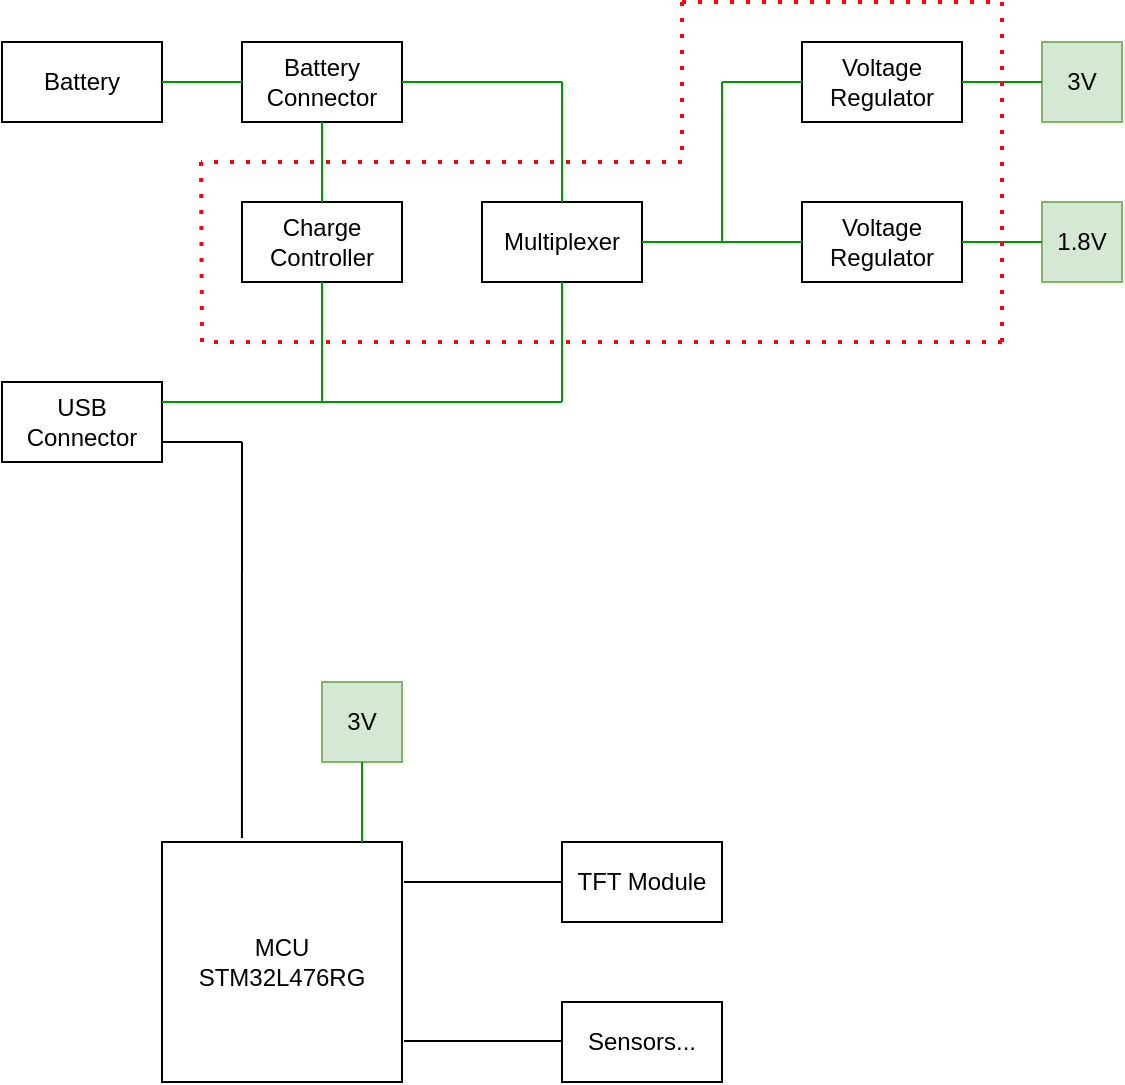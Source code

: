 <mxfile version="24.9.0">
  <diagram name="Page-1" id="xaQVXNHH9OfpW3aPguzb">
    <mxGraphModel dx="1434" dy="792" grid="1" gridSize="10" guides="1" tooltips="1" connect="1" arrows="1" fold="1" page="1" pageScale="1" pageWidth="850" pageHeight="1100" math="0" shadow="0">
      <root>
        <mxCell id="0" />
        <mxCell id="1" parent="0" />
        <mxCell id="Qglk2e9P2LoVoevySnkS-1" value="&lt;div&gt;MCU&lt;br&gt;&lt;/div&gt;&lt;div&gt;STM32L476RG&lt;/div&gt;" style="rounded=0;whiteSpace=wrap;html=1;" vertex="1" parent="1">
          <mxGeometry x="120" y="480" width="120" height="120" as="geometry" />
        </mxCell>
        <mxCell id="Qglk2e9P2LoVoevySnkS-2" value="Battery" style="rounded=0;whiteSpace=wrap;html=1;" vertex="1" parent="1">
          <mxGeometry x="40" y="80" width="80" height="40" as="geometry" />
        </mxCell>
        <mxCell id="Qglk2e9P2LoVoevySnkS-3" value="&lt;div&gt;Battery &lt;br&gt;&lt;/div&gt;&lt;div&gt;Connector&lt;/div&gt;" style="rounded=0;whiteSpace=wrap;html=1;" vertex="1" parent="1">
          <mxGeometry x="160" y="80" width="80" height="40" as="geometry" />
        </mxCell>
        <mxCell id="Qglk2e9P2LoVoevySnkS-4" value="USB Connector" style="rounded=0;whiteSpace=wrap;html=1;" vertex="1" parent="1">
          <mxGeometry x="40" y="250" width="80" height="40" as="geometry" />
        </mxCell>
        <mxCell id="Qglk2e9P2LoVoevySnkS-6" value="TFT Module" style="rounded=0;whiteSpace=wrap;html=1;" vertex="1" parent="1">
          <mxGeometry x="320" y="480" width="80" height="40" as="geometry" />
        </mxCell>
        <mxCell id="Qglk2e9P2LoVoevySnkS-7" value="Sensors..." style="rounded=0;whiteSpace=wrap;html=1;" vertex="1" parent="1">
          <mxGeometry x="320" y="560" width="80" height="40" as="geometry" />
        </mxCell>
        <mxCell id="Qglk2e9P2LoVoevySnkS-8" value="" style="endArrow=none;html=1;rounded=0;entryX=0;entryY=0.5;entryDx=0;entryDy=0;exitX=1;exitY=0.5;exitDx=0;exitDy=0;strokeColor=#009900;" edge="1" parent="1" source="Qglk2e9P2LoVoevySnkS-2" target="Qglk2e9P2LoVoevySnkS-3">
          <mxGeometry width="50" height="50" relative="1" as="geometry">
            <mxPoint x="200" y="100" as="sourcePoint" />
            <mxPoint x="250" y="50" as="targetPoint" />
          </mxGeometry>
        </mxCell>
        <mxCell id="Qglk2e9P2LoVoevySnkS-9" value="&lt;div&gt;Voltage Regulator&lt;/div&gt;" style="rounded=0;whiteSpace=wrap;html=1;" vertex="1" parent="1">
          <mxGeometry x="440" y="160" width="80" height="40" as="geometry" />
        </mxCell>
        <mxCell id="Qglk2e9P2LoVoevySnkS-10" value="Multiplexer" style="rounded=0;whiteSpace=wrap;html=1;" vertex="1" parent="1">
          <mxGeometry x="280" y="160" width="80" height="40" as="geometry" />
        </mxCell>
        <mxCell id="Qglk2e9P2LoVoevySnkS-13" value="1.8V" style="rounded=0;whiteSpace=wrap;html=1;fillColor=#d5e8d4;strokeColor=#82b366;" vertex="1" parent="1">
          <mxGeometry x="560" y="160" width="40" height="40" as="geometry" />
        </mxCell>
        <mxCell id="Qglk2e9P2LoVoevySnkS-14" value="" style="endArrow=none;html=1;rounded=0;exitX=1;exitY=0.5;exitDx=0;exitDy=0;entryX=0;entryY=0.5;entryDx=0;entryDy=0;strokeColor=#009900;" edge="1" parent="1" source="Qglk2e9P2LoVoevySnkS-9" target="Qglk2e9P2LoVoevySnkS-13">
          <mxGeometry width="50" height="50" relative="1" as="geometry">
            <mxPoint x="660" y="240" as="sourcePoint" />
            <mxPoint x="710" y="190" as="targetPoint" />
          </mxGeometry>
        </mxCell>
        <mxCell id="Qglk2e9P2LoVoevySnkS-16" value="" style="endArrow=none;html=1;rounded=0;exitX=1.008;exitY=0.167;exitDx=0;exitDy=0;exitPerimeter=0;" edge="1" parent="1" source="Qglk2e9P2LoVoevySnkS-1">
          <mxGeometry width="50" height="50" relative="1" as="geometry">
            <mxPoint x="270" y="520" as="sourcePoint" />
            <mxPoint x="320" y="500" as="targetPoint" />
          </mxGeometry>
        </mxCell>
        <mxCell id="Qglk2e9P2LoVoevySnkS-17" value="" style="endArrow=none;html=1;rounded=0;exitX=1.008;exitY=0.167;exitDx=0;exitDy=0;exitPerimeter=0;" edge="1" parent="1">
          <mxGeometry width="50" height="50" relative="1" as="geometry">
            <mxPoint x="241" y="579.5" as="sourcePoint" />
            <mxPoint x="320" y="579.5" as="targetPoint" />
          </mxGeometry>
        </mxCell>
        <mxCell id="Qglk2e9P2LoVoevySnkS-18" value="3V" style="rounded=0;whiteSpace=wrap;html=1;fillColor=#d5e8d4;strokeColor=#82b366;" vertex="1" parent="1">
          <mxGeometry x="200" y="400" width="40" height="40" as="geometry" />
        </mxCell>
        <mxCell id="Qglk2e9P2LoVoevySnkS-20" value="" style="endArrow=none;html=1;rounded=0;entryX=0.5;entryY=1;entryDx=0;entryDy=0;strokeColor=#009900;" edge="1" parent="1" target="Qglk2e9P2LoVoevySnkS-18">
          <mxGeometry width="50" height="50" relative="1" as="geometry">
            <mxPoint x="220" y="480" as="sourcePoint" />
            <mxPoint x="140" y="470" as="targetPoint" />
          </mxGeometry>
        </mxCell>
        <mxCell id="Qglk2e9P2LoVoevySnkS-22" value="&lt;div&gt;Voltage Regulator&lt;/div&gt;" style="rounded=0;whiteSpace=wrap;html=1;" vertex="1" parent="1">
          <mxGeometry x="440" y="80" width="80" height="40" as="geometry" />
        </mxCell>
        <mxCell id="Qglk2e9P2LoVoevySnkS-23" value="3V" style="rounded=0;whiteSpace=wrap;html=1;fillColor=#d5e8d4;strokeColor=#82b366;" vertex="1" parent="1">
          <mxGeometry x="560" y="80" width="40" height="40" as="geometry" />
        </mxCell>
        <mxCell id="Qglk2e9P2LoVoevySnkS-24" value="" style="endArrow=none;html=1;rounded=0;exitX=1;exitY=0.5;exitDx=0;exitDy=0;entryX=0;entryY=0.5;entryDx=0;entryDy=0;strokeColor=#009900;" edge="1" parent="1" source="Qglk2e9P2LoVoevySnkS-22" target="Qglk2e9P2LoVoevySnkS-23">
          <mxGeometry width="50" height="50" relative="1" as="geometry">
            <mxPoint x="660" y="160" as="sourcePoint" />
            <mxPoint x="710" y="110" as="targetPoint" />
          </mxGeometry>
        </mxCell>
        <mxCell id="Qglk2e9P2LoVoevySnkS-25" value="" style="endArrow=none;html=1;rounded=0;strokeColor=#009900;" edge="1" parent="1">
          <mxGeometry width="50" height="50" relative="1" as="geometry">
            <mxPoint x="400" y="180" as="sourcePoint" />
            <mxPoint x="400" y="100" as="targetPoint" />
          </mxGeometry>
        </mxCell>
        <mxCell id="Qglk2e9P2LoVoevySnkS-26" value="" style="endArrow=none;html=1;rounded=0;entryX=0;entryY=0.5;entryDx=0;entryDy=0;strokeColor=#009900;" edge="1" parent="1" target="Qglk2e9P2LoVoevySnkS-22">
          <mxGeometry width="50" height="50" relative="1" as="geometry">
            <mxPoint x="400" y="100" as="sourcePoint" />
            <mxPoint x="450" y="30" as="targetPoint" />
          </mxGeometry>
        </mxCell>
        <mxCell id="Qglk2e9P2LoVoevySnkS-27" value="Charge Controller" style="rounded=0;whiteSpace=wrap;html=1;" vertex="1" parent="1">
          <mxGeometry x="160" y="160" width="80" height="40" as="geometry" />
        </mxCell>
        <mxCell id="Qglk2e9P2LoVoevySnkS-28" value="" style="endArrow=none;html=1;rounded=0;entryX=0.5;entryY=1;entryDx=0;entryDy=0;exitX=0.5;exitY=0;exitDx=0;exitDy=0;strokeColor=#009900;" edge="1" parent="1" source="Qglk2e9P2LoVoevySnkS-27" target="Qglk2e9P2LoVoevySnkS-3">
          <mxGeometry width="50" height="50" relative="1" as="geometry">
            <mxPoint x="100" y="190" as="sourcePoint" />
            <mxPoint x="150" y="140" as="targetPoint" />
          </mxGeometry>
        </mxCell>
        <mxCell id="Qglk2e9P2LoVoevySnkS-29" value="" style="endArrow=none;html=1;rounded=0;entryX=0.5;entryY=1;entryDx=0;entryDy=0;strokeColor=#009900;" edge="1" parent="1" target="Qglk2e9P2LoVoevySnkS-27">
          <mxGeometry width="50" height="50" relative="1" as="geometry">
            <mxPoint x="200" y="260" as="sourcePoint" />
            <mxPoint x="270" y="260" as="targetPoint" />
          </mxGeometry>
        </mxCell>
        <mxCell id="Qglk2e9P2LoVoevySnkS-30" value="" style="endArrow=none;html=1;rounded=0;entryX=0;entryY=0.5;entryDx=0;entryDy=0;exitX=1;exitY=0.5;exitDx=0;exitDy=0;strokeColor=#009900;" edge="1" parent="1" source="Qglk2e9P2LoVoevySnkS-10" target="Qglk2e9P2LoVoevySnkS-9">
          <mxGeometry width="50" height="50" relative="1" as="geometry">
            <mxPoint x="340" y="270" as="sourcePoint" />
            <mxPoint x="390" y="220" as="targetPoint" />
          </mxGeometry>
        </mxCell>
        <mxCell id="Qglk2e9P2LoVoevySnkS-31" value="" style="endArrow=none;html=1;rounded=0;exitX=1;exitY=0.5;exitDx=0;exitDy=0;strokeColor=#009900;" edge="1" parent="1" source="Qglk2e9P2LoVoevySnkS-3">
          <mxGeometry width="50" height="50" relative="1" as="geometry">
            <mxPoint x="260" y="150" as="sourcePoint" />
            <mxPoint x="320" y="100" as="targetPoint" />
          </mxGeometry>
        </mxCell>
        <mxCell id="Qglk2e9P2LoVoevySnkS-32" value="" style="endArrow=none;html=1;rounded=0;exitX=0.5;exitY=0;exitDx=0;exitDy=0;strokeColor=#009900;" edge="1" parent="1" source="Qglk2e9P2LoVoevySnkS-10">
          <mxGeometry width="50" height="50" relative="1" as="geometry">
            <mxPoint x="320" y="140" as="sourcePoint" />
            <mxPoint x="320" y="100" as="targetPoint" />
          </mxGeometry>
        </mxCell>
        <mxCell id="Qglk2e9P2LoVoevySnkS-33" value="" style="endArrow=none;html=1;rounded=0;entryX=0.5;entryY=1;entryDx=0;entryDy=0;strokeColor=#009900;" edge="1" parent="1" target="Qglk2e9P2LoVoevySnkS-10">
          <mxGeometry width="50" height="50" relative="1" as="geometry">
            <mxPoint x="320" y="260" as="sourcePoint" />
            <mxPoint x="300" y="290" as="targetPoint" />
          </mxGeometry>
        </mxCell>
        <mxCell id="Qglk2e9P2LoVoevySnkS-34" value="" style="endArrow=none;html=1;rounded=0;exitX=1;exitY=0.25;exitDx=0;exitDy=0;strokeColor=#009900;" edge="1" parent="1" source="Qglk2e9P2LoVoevySnkS-4">
          <mxGeometry width="50" height="50" relative="1" as="geometry">
            <mxPoint x="220" y="330" as="sourcePoint" />
            <mxPoint x="320" y="260" as="targetPoint" />
          </mxGeometry>
        </mxCell>
        <mxCell id="Qglk2e9P2LoVoevySnkS-36" value="" style="endArrow=none;dashed=1;html=1;dashPattern=1 3;strokeWidth=2;rounded=0;strokeColor=#FF030B;" edge="1" parent="1">
          <mxGeometry width="50" height="50" relative="1" as="geometry">
            <mxPoint x="380" y="60" as="sourcePoint" />
            <mxPoint x="540" y="60" as="targetPoint" />
          </mxGeometry>
        </mxCell>
        <mxCell id="Qglk2e9P2LoVoevySnkS-37" value="" style="endArrow=none;dashed=1;html=1;dashPattern=1 3;strokeWidth=2;rounded=0;strokeColor=#FF030B;" edge="1" parent="1">
          <mxGeometry width="50" height="50" relative="1" as="geometry">
            <mxPoint x="380" y="60" as="sourcePoint" />
            <mxPoint x="380" y="140" as="targetPoint" />
          </mxGeometry>
        </mxCell>
        <mxCell id="Qglk2e9P2LoVoevySnkS-38" value="" style="endArrow=none;dashed=1;html=1;dashPattern=1 3;strokeWidth=2;rounded=0;strokeColor=#FF030B;" edge="1" parent="1">
          <mxGeometry width="50" height="50" relative="1" as="geometry">
            <mxPoint x="380" y="140" as="sourcePoint" />
            <mxPoint x="139.5" y="140" as="targetPoint" />
          </mxGeometry>
        </mxCell>
        <mxCell id="Qglk2e9P2LoVoevySnkS-39" value="" style="endArrow=none;dashed=1;html=1;dashPattern=1 3;strokeWidth=2;rounded=0;strokeColor=#FF030B;" edge="1" parent="1">
          <mxGeometry width="50" height="50" relative="1" as="geometry">
            <mxPoint x="540" y="230" as="sourcePoint" />
            <mxPoint x="140" y="230" as="targetPoint" />
          </mxGeometry>
        </mxCell>
        <mxCell id="Qglk2e9P2LoVoevySnkS-40" value="" style="endArrow=none;dashed=1;html=1;dashPattern=1 3;strokeWidth=2;rounded=0;strokeColor=#FF030B;" edge="1" parent="1">
          <mxGeometry width="50" height="50" relative="1" as="geometry">
            <mxPoint x="540" y="60" as="sourcePoint" />
            <mxPoint x="540" y="230" as="targetPoint" />
          </mxGeometry>
        </mxCell>
        <mxCell id="Qglk2e9P2LoVoevySnkS-41" value="" style="endArrow=none;dashed=1;html=1;dashPattern=1 3;strokeWidth=2;rounded=0;strokeColor=#FF030B;" edge="1" parent="1">
          <mxGeometry width="50" height="50" relative="1" as="geometry">
            <mxPoint x="139.5" y="140" as="sourcePoint" />
            <mxPoint x="140" y="230" as="targetPoint" />
          </mxGeometry>
        </mxCell>
        <mxCell id="Qglk2e9P2LoVoevySnkS-43" value="" style="endArrow=none;html=1;rounded=0;exitX=1;exitY=0.75;exitDx=0;exitDy=0;" edge="1" parent="1" source="Qglk2e9P2LoVoevySnkS-4">
          <mxGeometry width="50" height="50" relative="1" as="geometry">
            <mxPoint x="190" y="340" as="sourcePoint" />
            <mxPoint x="160" y="280" as="targetPoint" />
          </mxGeometry>
        </mxCell>
        <mxCell id="Qglk2e9P2LoVoevySnkS-44" value="" style="endArrow=none;html=1;rounded=0;exitX=0.333;exitY=-0.017;exitDx=0;exitDy=0;exitPerimeter=0;" edge="1" parent="1" source="Qglk2e9P2LoVoevySnkS-1">
          <mxGeometry width="50" height="50" relative="1" as="geometry">
            <mxPoint x="150" y="410" as="sourcePoint" />
            <mxPoint x="160" y="280" as="targetPoint" />
          </mxGeometry>
        </mxCell>
      </root>
    </mxGraphModel>
  </diagram>
</mxfile>
